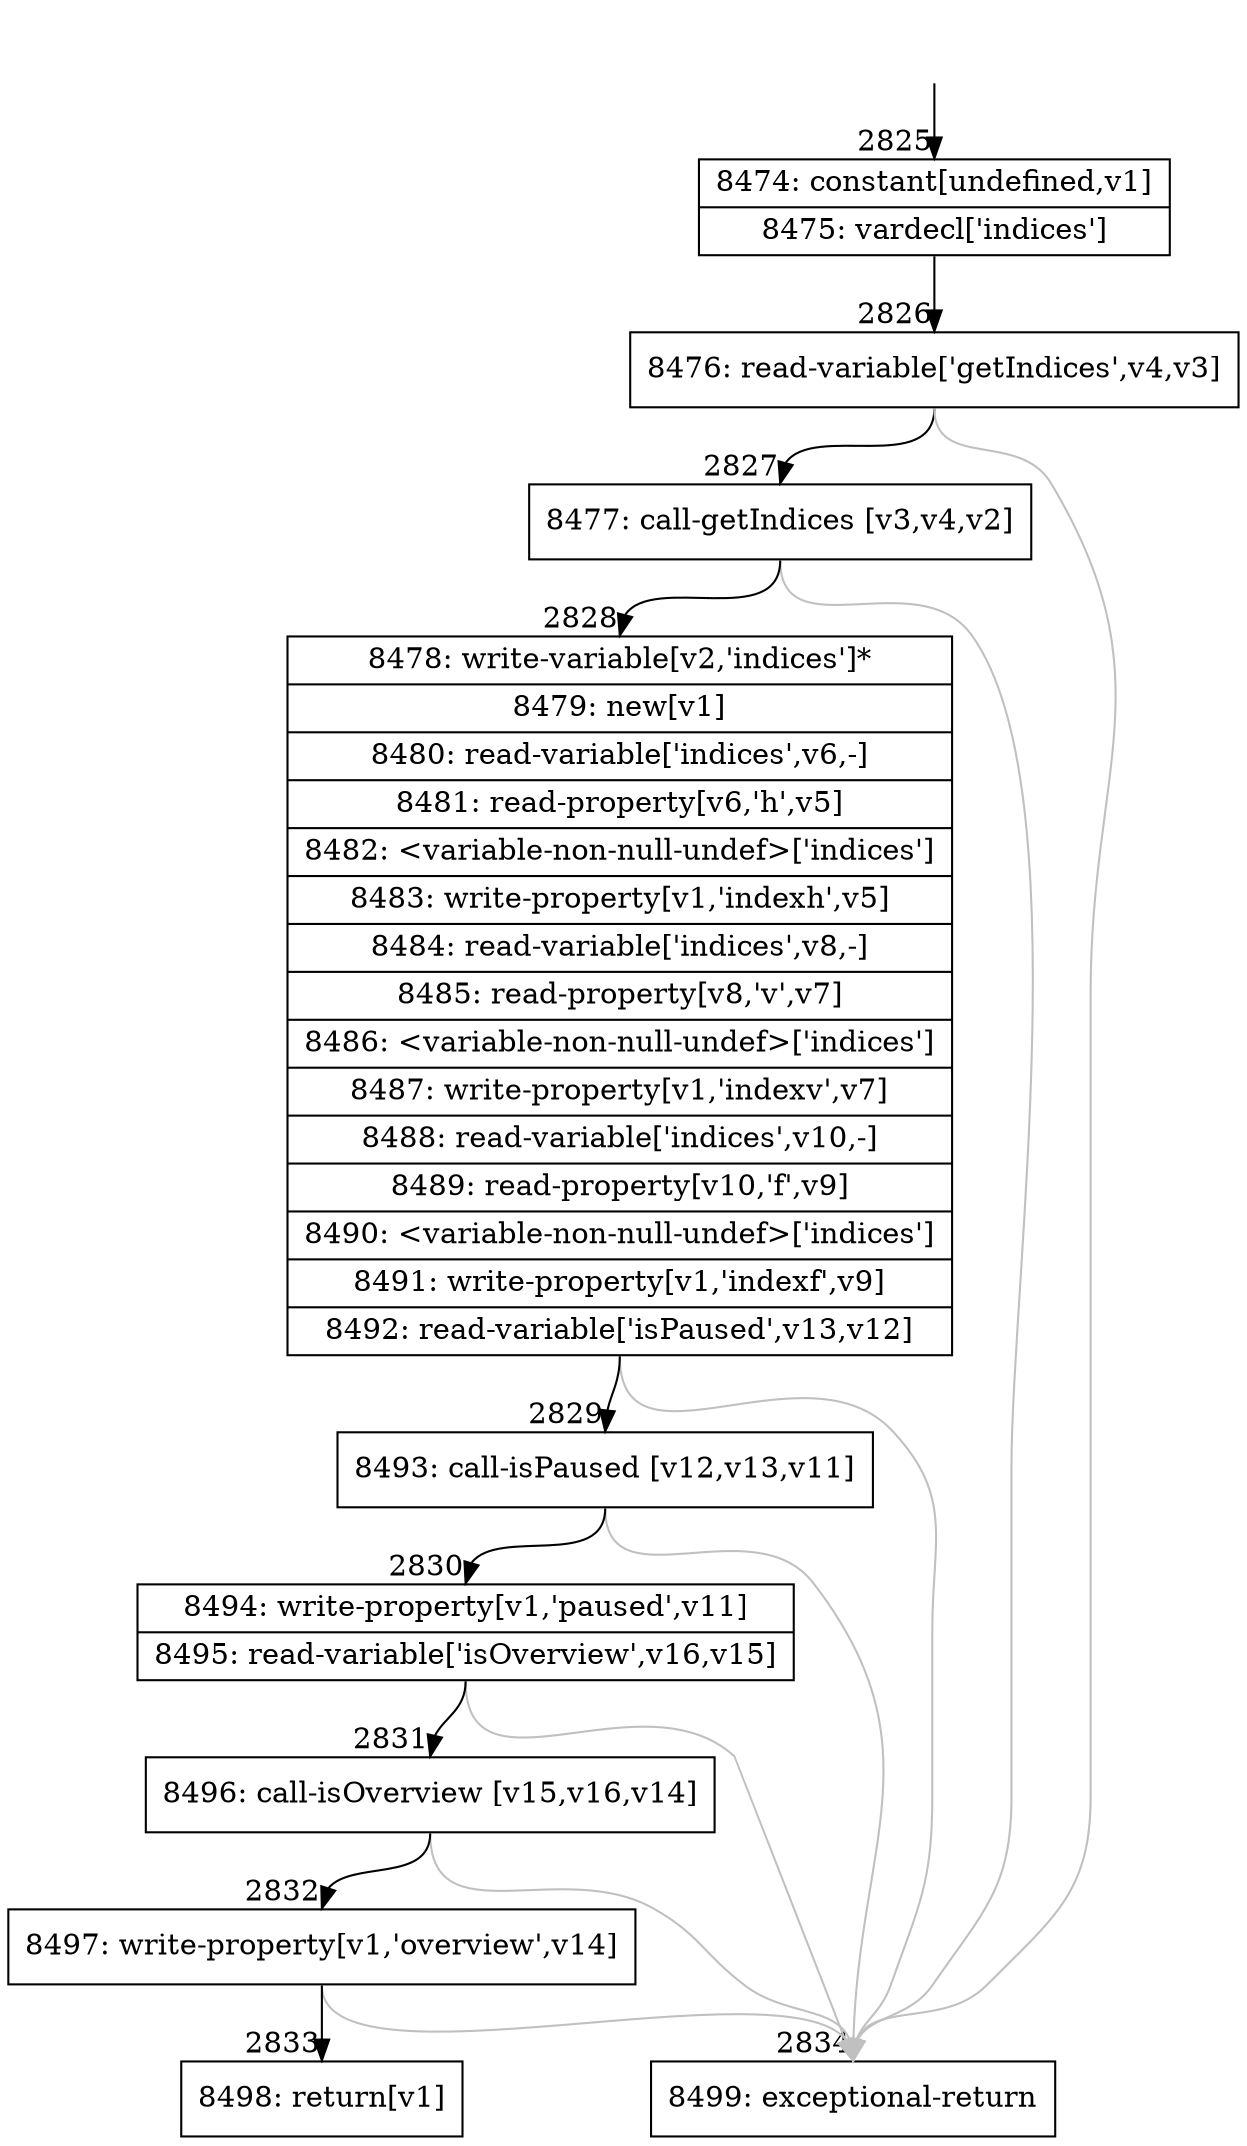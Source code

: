 digraph {
rankdir="TD"
BB_entry172[shape=none,label=""];
BB_entry172 -> BB2825 [tailport=s, headport=n, headlabel="    2825"]
BB2825 [shape=record label="{8474: constant[undefined,v1]|8475: vardecl['indices']}" ] 
BB2825 -> BB2826 [tailport=s, headport=n, headlabel="      2826"]
BB2826 [shape=record label="{8476: read-variable['getIndices',v4,v3]}" ] 
BB2826 -> BB2827 [tailport=s, headport=n, headlabel="      2827"]
BB2826 -> BB2834 [tailport=s, headport=n, color=gray, headlabel="      2834"]
BB2827 [shape=record label="{8477: call-getIndices [v3,v4,v2]}" ] 
BB2827 -> BB2828 [tailport=s, headport=n, headlabel="      2828"]
BB2827 -> BB2834 [tailport=s, headport=n, color=gray]
BB2828 [shape=record label="{8478: write-variable[v2,'indices']*|8479: new[v1]|8480: read-variable['indices',v6,-]|8481: read-property[v6,'h',v5]|8482: \<variable-non-null-undef\>['indices']|8483: write-property[v1,'indexh',v5]|8484: read-variable['indices',v8,-]|8485: read-property[v8,'v',v7]|8486: \<variable-non-null-undef\>['indices']|8487: write-property[v1,'indexv',v7]|8488: read-variable['indices',v10,-]|8489: read-property[v10,'f',v9]|8490: \<variable-non-null-undef\>['indices']|8491: write-property[v1,'indexf',v9]|8492: read-variable['isPaused',v13,v12]}" ] 
BB2828 -> BB2829 [tailport=s, headport=n, headlabel="      2829"]
BB2828 -> BB2834 [tailport=s, headport=n, color=gray]
BB2829 [shape=record label="{8493: call-isPaused [v12,v13,v11]}" ] 
BB2829 -> BB2830 [tailport=s, headport=n, headlabel="      2830"]
BB2829 -> BB2834 [tailport=s, headport=n, color=gray]
BB2830 [shape=record label="{8494: write-property[v1,'paused',v11]|8495: read-variable['isOverview',v16,v15]}" ] 
BB2830 -> BB2831 [tailport=s, headport=n, headlabel="      2831"]
BB2830 -> BB2834 [tailport=s, headport=n, color=gray]
BB2831 [shape=record label="{8496: call-isOverview [v15,v16,v14]}" ] 
BB2831 -> BB2832 [tailport=s, headport=n, headlabel="      2832"]
BB2831 -> BB2834 [tailport=s, headport=n, color=gray]
BB2832 [shape=record label="{8497: write-property[v1,'overview',v14]}" ] 
BB2832 -> BB2833 [tailport=s, headport=n, headlabel="      2833"]
BB2832 -> BB2834 [tailport=s, headport=n, color=gray]
BB2833 [shape=record label="{8498: return[v1]}" ] 
BB2834 [shape=record label="{8499: exceptional-return}" ] 
//#$~ 3300
}
